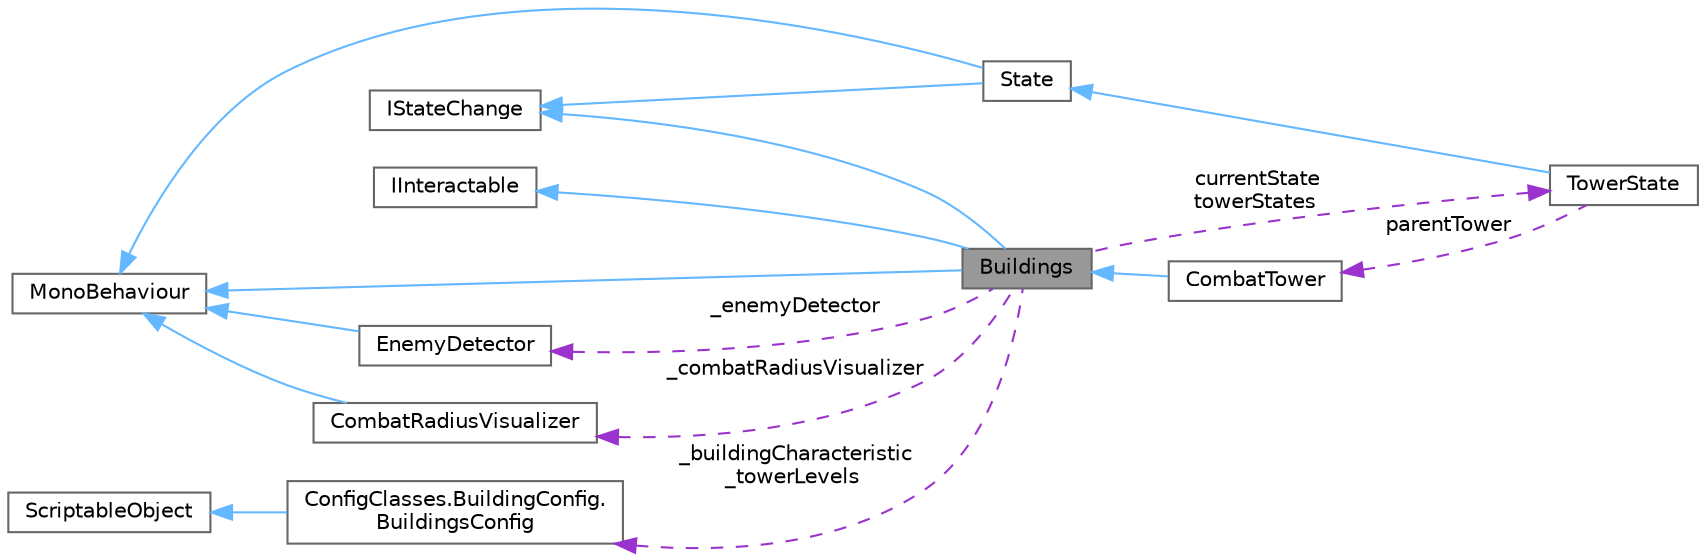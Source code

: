 digraph "Buildings"
{
 // LATEX_PDF_SIZE
  bgcolor="transparent";
  edge [fontname=Helvetica,fontsize=10,labelfontname=Helvetica,labelfontsize=10];
  node [fontname=Helvetica,fontsize=10,shape=box,height=0.2,width=0.4];
  rankdir="LR";
  Node1 [label="Buildings",height=0.2,width=0.4,color="gray40", fillcolor="grey60", style="filled", fontcolor="black",tooltip=" "];
  Node2 -> Node1 [dir="back",color="steelblue1",style="solid"];
  Node2 [label="MonoBehaviour",height=0.2,width=0.4,color="gray40", fillcolor="white", style="filled",tooltip=" "];
  Node3 -> Node1 [dir="back",color="steelblue1",style="solid"];
  Node3 [label="IStateChange",height=0.2,width=0.4,color="gray40", fillcolor="white", style="filled",URL="$interface_i_state_change.html",tooltip=" "];
  Node4 -> Node1 [dir="back",color="steelblue1",style="solid"];
  Node4 [label="IInteractable",height=0.2,width=0.4,color="gray40", fillcolor="white", style="filled",URL="$interface_i_interactable.html",tooltip=" "];
  Node5 -> Node1 [dir="back",color="darkorchid3",style="dashed",label=" _enemyDetector" ];
  Node5 [label="EnemyDetector",height=0.2,width=0.4,color="gray40", fillcolor="white", style="filled",URL="$class_enemy_detector.html",tooltip=" "];
  Node2 -> Node5 [dir="back",color="steelblue1",style="solid"];
  Node6 -> Node1 [dir="back",color="darkorchid3",style="dashed",label=" _combatRadiusVisualizer" ];
  Node6 [label="CombatRadiusVisualizer",height=0.2,width=0.4,color="gray40", fillcolor="white", style="filled",URL="$class_combat_radius_visualizer.html",tooltip=" "];
  Node2 -> Node6 [dir="back",color="steelblue1",style="solid"];
  Node7 -> Node1 [dir="back",color="darkorchid3",style="dashed",label=" _buildingCharacteristic\n_towerLevels" ];
  Node7 [label="ConfigClasses.BuildingConfig.\lBuildingsConfig",height=0.2,width=0.4,color="gray40", fillcolor="white", style="filled",URL="$class_config_classes_1_1_building_config_1_1_buildings_config.html",tooltip="Родительский класс Родительский класс, содержащий все характеристики для построек"];
  Node8 -> Node7 [dir="back",color="steelblue1",style="solid"];
  Node8 [label="ScriptableObject",height=0.2,width=0.4,color="gray40", fillcolor="white", style="filled",tooltip=" "];
  Node9 -> Node1 [dir="back",color="darkorchid3",style="dashed",label=" currentState\ntowerStates" ];
  Node9 [label="TowerState",height=0.2,width=0.4,color="gray40", fillcolor="white", style="filled",URL="$class_tower_state.html",tooltip=" "];
  Node10 -> Node9 [dir="back",color="steelblue1",style="solid"];
  Node10 [label="State",height=0.2,width=0.4,color="gray40", fillcolor="white", style="filled",URL="$class_state.html",tooltip=" "];
  Node2 -> Node10 [dir="back",color="steelblue1",style="solid"];
  Node3 -> Node10 [dir="back",color="steelblue1",style="solid"];
  Node11 -> Node9 [dir="back",color="darkorchid3",style="dashed",label=" parentTower" ];
  Node11 [label="CombatTower",height=0.2,width=0.4,color="gray40", fillcolor="white", style="filled",URL="$class_combat_tower.html",tooltip=" "];
  Node1 -> Node11 [dir="back",color="steelblue1",style="solid"];
}
